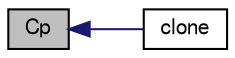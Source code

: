 digraph "Cp"
{
  bgcolor="transparent";
  edge [fontname="FreeSans",fontsize="10",labelfontname="FreeSans",labelfontsize="10"];
  node [fontname="FreeSans",fontsize="10",shape=record];
  rankdir="LR";
  Node1138 [label="Cp",height=0.2,width=0.4,color="black", fillcolor="grey75", style="filled", fontcolor="black"];
  Node1138 -> Node1139 [dir="back",color="midnightblue",fontsize="10",style="solid",fontname="FreeSans"];
  Node1139 [label="clone",height=0.2,width=0.4,color="black",URL="$a28970.html#a7298bb50f4f395a0e07fd4303184c465",tooltip="Return clone. "];
}
